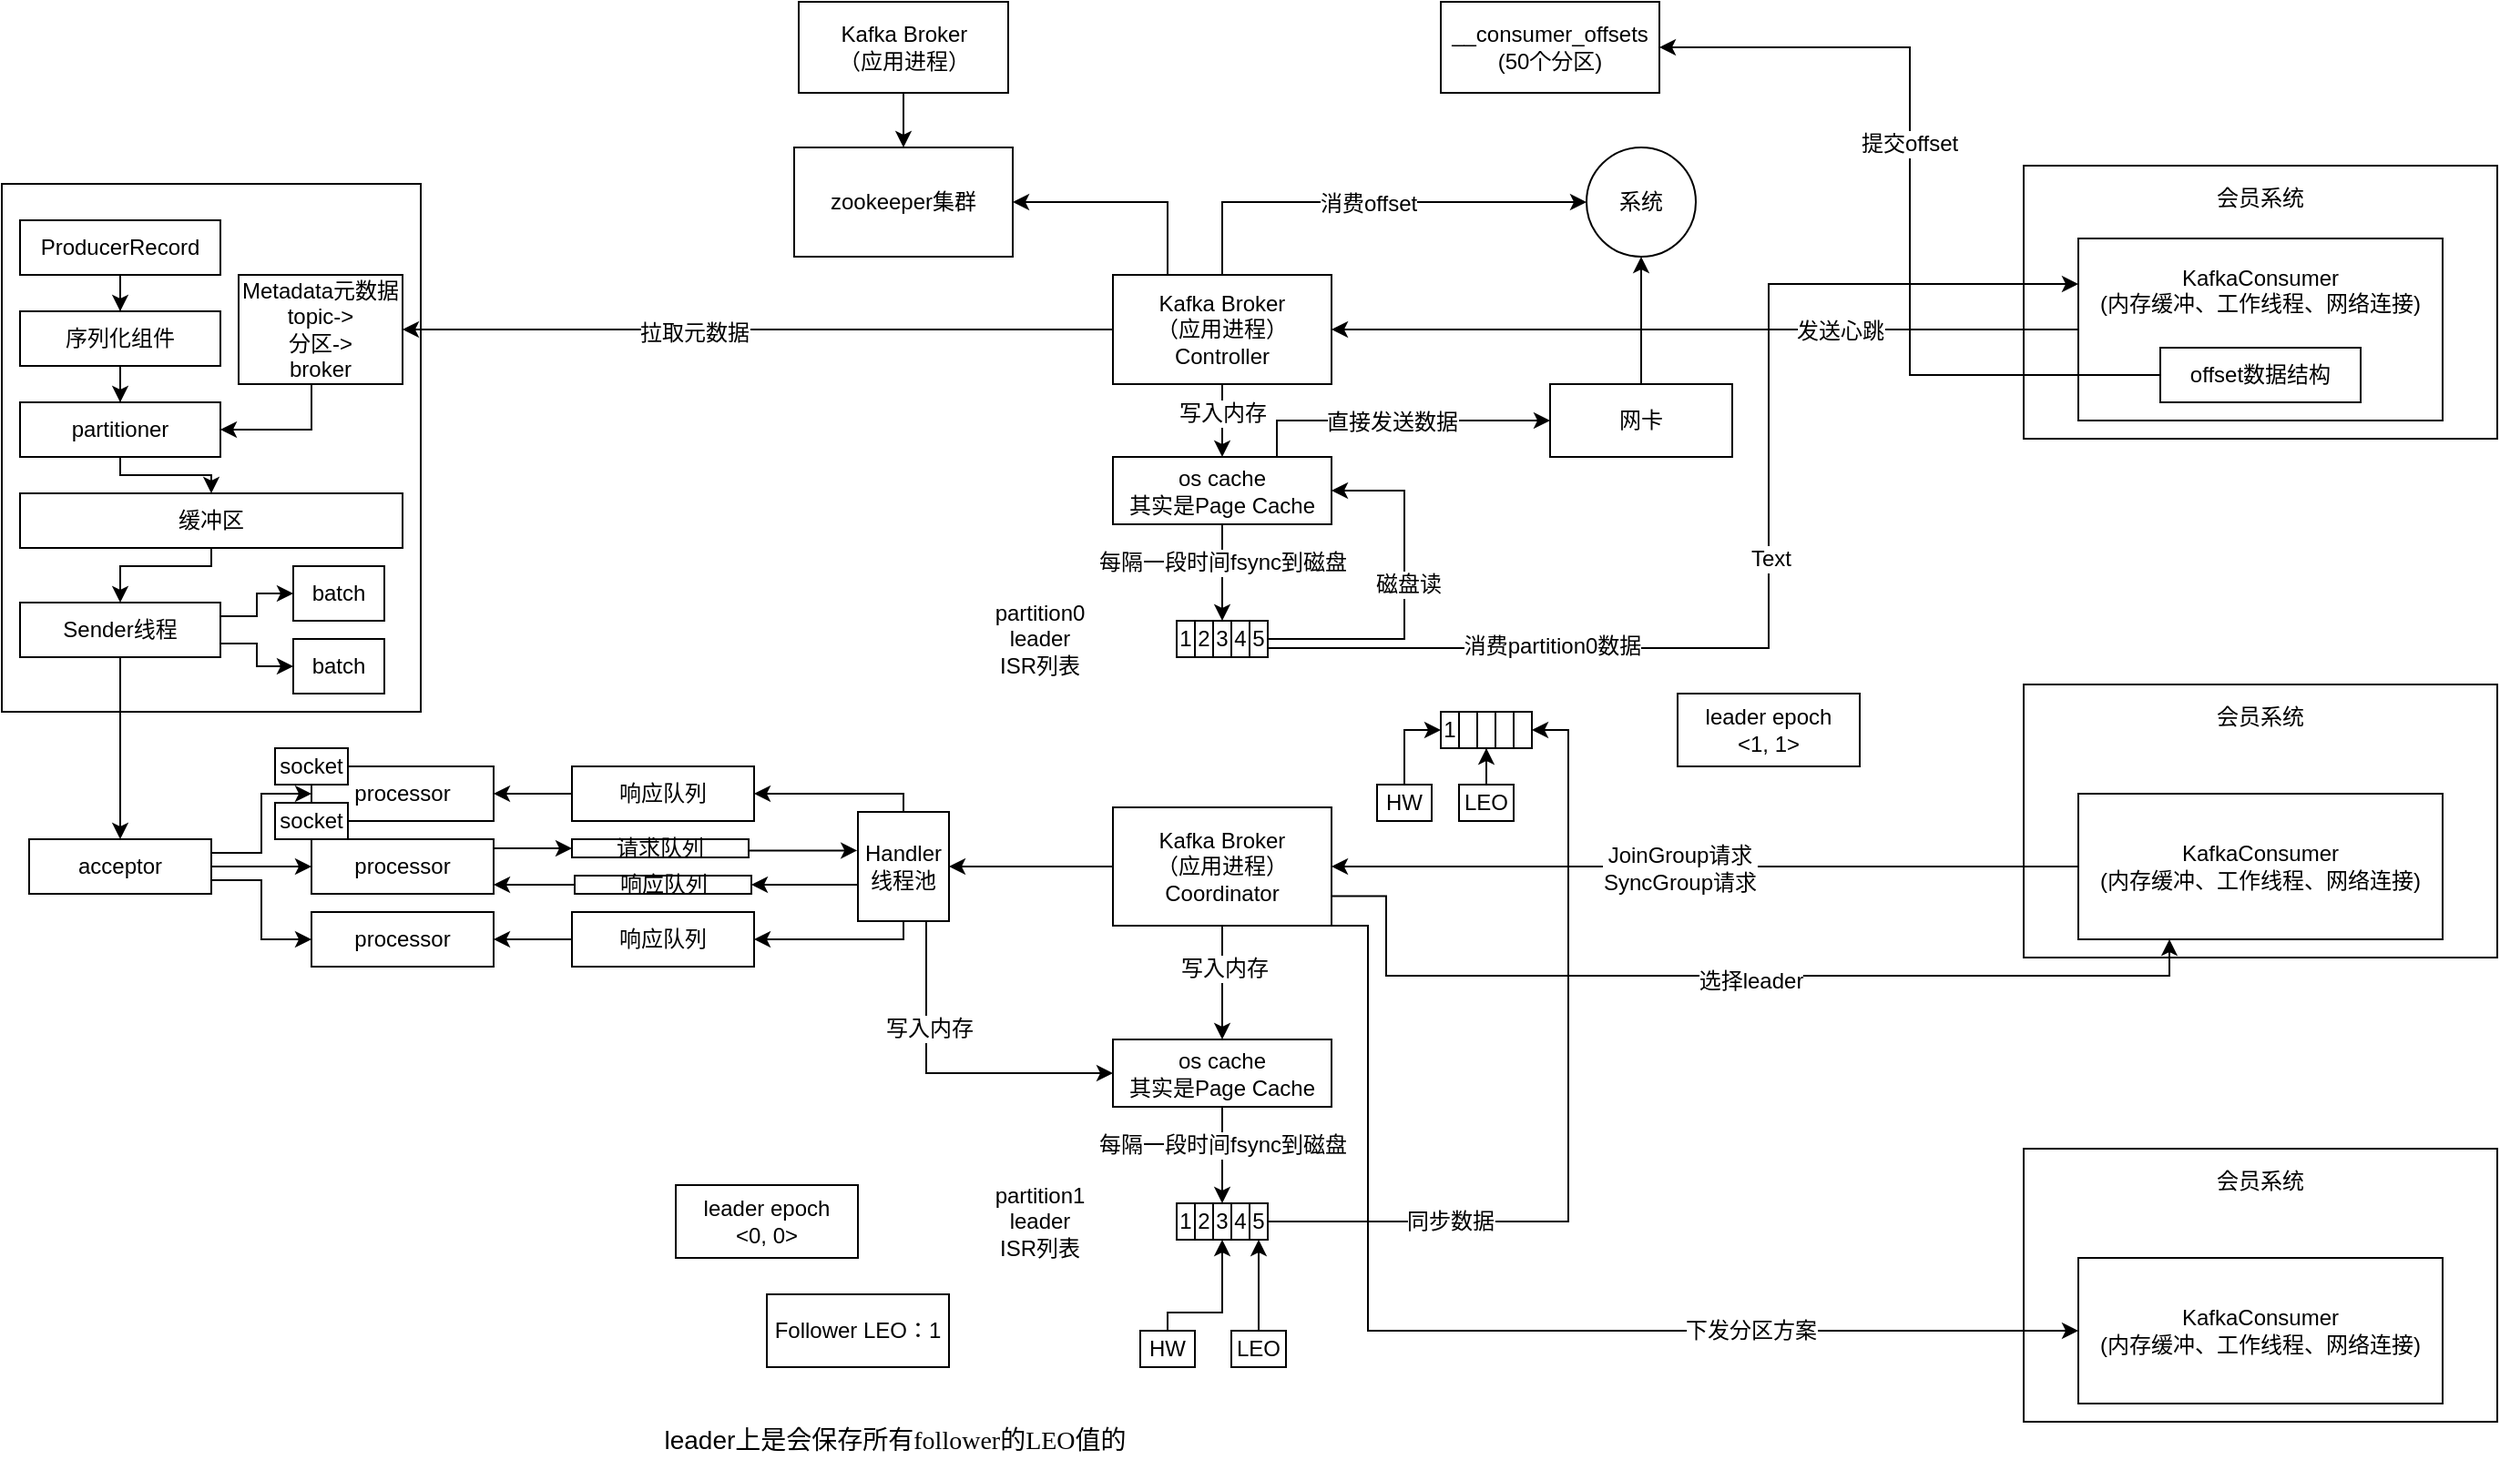 <mxfile version="13.0.3" type="device"><diagram id="F9GoPBIL4Y2GwkQwNlgj" name="第 1 页"><mxGraphModel dx="1264" dy="592" grid="1" gridSize="10" guides="1" tooltips="1" connect="1" arrows="1" fold="1" page="1" pageScale="1" pageWidth="827" pageHeight="1169" math="0" shadow="0"><root><mxCell id="0"/><mxCell id="1" parent="0"/><mxCell id="ZJF8en1MvVYXbwIb_WXR-1" value="" style="rounded=0;whiteSpace=wrap;html=1;" parent="1" vertex="1"><mxGeometry x="50" y="110" width="230" height="290" as="geometry"/></mxCell><mxCell id="ZJF8en1MvVYXbwIb_WXR-4" style="edgeStyle=orthogonalEdgeStyle;rounded=0;orthogonalLoop=1;jettySize=auto;html=1;entryX=0.5;entryY=0;entryDx=0;entryDy=0;" parent="1" source="ZJF8en1MvVYXbwIb_WXR-2" target="ZJF8en1MvVYXbwIb_WXR-3" edge="1"><mxGeometry relative="1" as="geometry"/></mxCell><mxCell id="ZJF8en1MvVYXbwIb_WXR-2" value="ProducerRecord" style="rounded=0;whiteSpace=wrap;html=1;" parent="1" vertex="1"><mxGeometry x="60" y="130" width="110" height="30" as="geometry"/></mxCell><mxCell id="ZJF8en1MvVYXbwIb_WXR-6" style="edgeStyle=orthogonalEdgeStyle;rounded=0;orthogonalLoop=1;jettySize=auto;html=1;entryX=0.5;entryY=0;entryDx=0;entryDy=0;" parent="1" source="ZJF8en1MvVYXbwIb_WXR-3" target="ZJF8en1MvVYXbwIb_WXR-5" edge="1"><mxGeometry relative="1" as="geometry"/></mxCell><mxCell id="ZJF8en1MvVYXbwIb_WXR-3" value="序列化组件" style="rounded=0;whiteSpace=wrap;html=1;" parent="1" vertex="1"><mxGeometry x="60" y="180" width="110" height="30" as="geometry"/></mxCell><mxCell id="ZJF8en1MvVYXbwIb_WXR-11" style="edgeStyle=orthogonalEdgeStyle;rounded=0;orthogonalLoop=1;jettySize=auto;html=1;entryX=0.5;entryY=0;entryDx=0;entryDy=0;" parent="1" source="ZJF8en1MvVYXbwIb_WXR-5" target="ZJF8en1MvVYXbwIb_WXR-7" edge="1"><mxGeometry relative="1" as="geometry"><Array as="points"><mxPoint x="115" y="270"/><mxPoint x="165" y="270"/></Array></mxGeometry></mxCell><mxCell id="ZJF8en1MvVYXbwIb_WXR-5" value="partitioner" style="rounded=0;whiteSpace=wrap;html=1;" parent="1" vertex="1"><mxGeometry x="60" y="230" width="110" height="30" as="geometry"/></mxCell><mxCell id="ZJF8en1MvVYXbwIb_WXR-14" style="edgeStyle=orthogonalEdgeStyle;rounded=0;orthogonalLoop=1;jettySize=auto;html=1;exitX=0.5;exitY=1;exitDx=0;exitDy=0;entryX=0.5;entryY=0;entryDx=0;entryDy=0;" parent="1" source="ZJF8en1MvVYXbwIb_WXR-7" target="ZJF8en1MvVYXbwIb_WXR-13" edge="1"><mxGeometry relative="1" as="geometry"><Array as="points"><mxPoint x="165" y="320"/><mxPoint x="115" y="320"/></Array></mxGeometry></mxCell><mxCell id="ZJF8en1MvVYXbwIb_WXR-7" value="缓冲区" style="rounded=0;whiteSpace=wrap;html=1;" parent="1" vertex="1"><mxGeometry x="60" y="280" width="210" height="30" as="geometry"/></mxCell><mxCell id="ZJF8en1MvVYXbwIb_WXR-9" style="edgeStyle=orthogonalEdgeStyle;rounded=0;orthogonalLoop=1;jettySize=auto;html=1;entryX=1;entryY=0.5;entryDx=0;entryDy=0;" parent="1" source="ZJF8en1MvVYXbwIb_WXR-8" target="ZJF8en1MvVYXbwIb_WXR-5" edge="1"><mxGeometry relative="1" as="geometry"><Array as="points"><mxPoint x="220" y="245"/></Array></mxGeometry></mxCell><mxCell id="ZJF8en1MvVYXbwIb_WXR-8" value="Metadata元数据&lt;br&gt;topic-&amp;gt;&lt;br&gt;分区-&amp;gt;&lt;br&gt;broker" style="rounded=0;whiteSpace=wrap;html=1;" parent="1" vertex="1"><mxGeometry x="180" y="160" width="90" height="60" as="geometry"/></mxCell><mxCell id="ZJF8en1MvVYXbwIb_WXR-17" style="edgeStyle=orthogonalEdgeStyle;rounded=0;orthogonalLoop=1;jettySize=auto;html=1;exitX=1;exitY=0.25;exitDx=0;exitDy=0;entryX=0;entryY=0.5;entryDx=0;entryDy=0;" parent="1" source="ZJF8en1MvVYXbwIb_WXR-13" target="ZJF8en1MvVYXbwIb_WXR-15" edge="1"><mxGeometry relative="1" as="geometry"/></mxCell><mxCell id="ZJF8en1MvVYXbwIb_WXR-18" style="edgeStyle=orthogonalEdgeStyle;rounded=0;orthogonalLoop=1;jettySize=auto;html=1;exitX=1;exitY=0.75;exitDx=0;exitDy=0;entryX=0;entryY=0.5;entryDx=0;entryDy=0;" parent="1" source="ZJF8en1MvVYXbwIb_WXR-13" target="ZJF8en1MvVYXbwIb_WXR-16" edge="1"><mxGeometry relative="1" as="geometry"/></mxCell><mxCell id="ZJF8en1MvVYXbwIb_WXR-26" style="edgeStyle=orthogonalEdgeStyle;rounded=0;orthogonalLoop=1;jettySize=auto;html=1;entryX=0.5;entryY=0;entryDx=0;entryDy=0;" parent="1" source="ZJF8en1MvVYXbwIb_WXR-13" target="ZJF8en1MvVYXbwIb_WXR-22" edge="1"><mxGeometry relative="1" as="geometry"/></mxCell><mxCell id="ZJF8en1MvVYXbwIb_WXR-13" value="Sender线程" style="rounded=0;whiteSpace=wrap;html=1;" parent="1" vertex="1"><mxGeometry x="60" y="340" width="110" height="30" as="geometry"/></mxCell><mxCell id="ZJF8en1MvVYXbwIb_WXR-15" value="batch" style="rounded=0;whiteSpace=wrap;html=1;" parent="1" vertex="1"><mxGeometry x="210" y="320" width="50" height="30" as="geometry"/></mxCell><mxCell id="ZJF8en1MvVYXbwIb_WXR-16" value="batch" style="rounded=0;whiteSpace=wrap;html=1;" parent="1" vertex="1"><mxGeometry x="210" y="360" width="50" height="30" as="geometry"/></mxCell><mxCell id="ZJF8en1MvVYXbwIb_WXR-20" style="edgeStyle=orthogonalEdgeStyle;rounded=0;orthogonalLoop=1;jettySize=auto;html=1;entryX=1;entryY=0.5;entryDx=0;entryDy=0;" parent="1" source="ZJF8en1MvVYXbwIb_WXR-19" target="ZJF8en1MvVYXbwIb_WXR-8" edge="1"><mxGeometry relative="1" as="geometry"/></mxCell><mxCell id="ZJF8en1MvVYXbwIb_WXR-21" value="拉取元数据" style="text;html=1;align=center;verticalAlign=middle;resizable=0;points=[];labelBackgroundColor=#ffffff;" parent="ZJF8en1MvVYXbwIb_WXR-20" vertex="1" connectable="0"><mxGeometry x="0.182" y="2" relative="1" as="geometry"><mxPoint as="offset"/></mxGeometry></mxCell><mxCell id="ZJF8en1MvVYXbwIb_WXR-77" style="edgeStyle=orthogonalEdgeStyle;rounded=0;orthogonalLoop=1;jettySize=auto;html=1;entryX=0.5;entryY=0;entryDx=0;entryDy=0;" parent="1" source="ZJF8en1MvVYXbwIb_WXR-19" target="ZJF8en1MvVYXbwIb_WXR-71" edge="1"><mxGeometry relative="1" as="geometry"/></mxCell><mxCell id="ZJF8en1MvVYXbwIb_WXR-78" value="写入内存" style="text;html=1;align=center;verticalAlign=middle;resizable=0;points=[];labelBackgroundColor=#ffffff;" parent="ZJF8en1MvVYXbwIb_WXR-77" vertex="1" connectable="0"><mxGeometry x="-0.236" relative="1" as="geometry"><mxPoint as="offset"/></mxGeometry></mxCell><mxCell id="ZJF8en1MvVYXbwIb_WXR-88" style="edgeStyle=orthogonalEdgeStyle;rounded=0;orthogonalLoop=1;jettySize=auto;html=1;exitX=0.25;exitY=0;exitDx=0;exitDy=0;entryX=1;entryY=0.5;entryDx=0;entryDy=0;" parent="1" source="ZJF8en1MvVYXbwIb_WXR-19" target="ZJF8en1MvVYXbwIb_WXR-85" edge="1"><mxGeometry relative="1" as="geometry"/></mxCell><mxCell id="ZJF8en1MvVYXbwIb_WXR-94" style="edgeStyle=orthogonalEdgeStyle;rounded=0;orthogonalLoop=1;jettySize=auto;html=1;entryX=0;entryY=0.5;entryDx=0;entryDy=0;" parent="1" source="ZJF8en1MvVYXbwIb_WXR-19" target="ZJF8en1MvVYXbwIb_WXR-92" edge="1"><mxGeometry relative="1" as="geometry"><Array as="points"><mxPoint x="720" y="120"/></Array></mxGeometry></mxCell><mxCell id="ZJF8en1MvVYXbwIb_WXR-95" value="消费offset" style="text;html=1;align=center;verticalAlign=middle;resizable=0;points=[];labelBackgroundColor=#ffffff;" parent="ZJF8en1MvVYXbwIb_WXR-94" vertex="1" connectable="0"><mxGeometry x="-0.003" y="-1" relative="1" as="geometry"><mxPoint as="offset"/></mxGeometry></mxCell><mxCell id="ZJF8en1MvVYXbwIb_WXR-19" value="Kafka Broker&lt;br&gt;（应用进程）&lt;br&gt;Controller" style="rounded=0;whiteSpace=wrap;html=1;" parent="1" vertex="1"><mxGeometry x="660" y="160" width="120" height="60" as="geometry"/></mxCell><mxCell id="ZJF8en1MvVYXbwIb_WXR-27" style="edgeStyle=orthogonalEdgeStyle;rounded=0;orthogonalLoop=1;jettySize=auto;html=1;exitX=1;exitY=0.25;exitDx=0;exitDy=0;entryX=0;entryY=0.5;entryDx=0;entryDy=0;" parent="1" source="ZJF8en1MvVYXbwIb_WXR-22" target="ZJF8en1MvVYXbwIb_WXR-23" edge="1"><mxGeometry relative="1" as="geometry"/></mxCell><mxCell id="ZJF8en1MvVYXbwIb_WXR-28" style="edgeStyle=orthogonalEdgeStyle;rounded=0;orthogonalLoop=1;jettySize=auto;html=1;entryX=0;entryY=0.5;entryDx=0;entryDy=0;" parent="1" source="ZJF8en1MvVYXbwIb_WXR-22" target="ZJF8en1MvVYXbwIb_WXR-24" edge="1"><mxGeometry relative="1" as="geometry"/></mxCell><mxCell id="ZJF8en1MvVYXbwIb_WXR-29" style="edgeStyle=orthogonalEdgeStyle;rounded=0;orthogonalLoop=1;jettySize=auto;html=1;exitX=1;exitY=0.75;exitDx=0;exitDy=0;entryX=0;entryY=0.5;entryDx=0;entryDy=0;" parent="1" source="ZJF8en1MvVYXbwIb_WXR-22" target="ZJF8en1MvVYXbwIb_WXR-25" edge="1"><mxGeometry relative="1" as="geometry"/></mxCell><mxCell id="ZJF8en1MvVYXbwIb_WXR-22" value="acceptor" style="rounded=0;whiteSpace=wrap;html=1;" parent="1" vertex="1"><mxGeometry x="65" y="470" width="100" height="30" as="geometry"/></mxCell><mxCell id="ZJF8en1MvVYXbwIb_WXR-23" value="processor" style="rounded=0;whiteSpace=wrap;html=1;" parent="1" vertex="1"><mxGeometry x="220" y="430" width="100" height="30" as="geometry"/></mxCell><mxCell id="ZJF8en1MvVYXbwIb_WXR-33" style="edgeStyle=orthogonalEdgeStyle;rounded=0;orthogonalLoop=1;jettySize=auto;html=1;entryX=0;entryY=0.5;entryDx=0;entryDy=0;" parent="1" source="ZJF8en1MvVYXbwIb_WXR-24" target="ZJF8en1MvVYXbwIb_WXR-32" edge="1"><mxGeometry relative="1" as="geometry"><Array as="points"><mxPoint x="330" y="475"/><mxPoint x="330" y="475"/></Array></mxGeometry></mxCell><mxCell id="ZJF8en1MvVYXbwIb_WXR-24" value="processor" style="rounded=0;whiteSpace=wrap;html=1;" parent="1" vertex="1"><mxGeometry x="220" y="470" width="100" height="30" as="geometry"/></mxCell><mxCell id="ZJF8en1MvVYXbwIb_WXR-25" value="processor" style="rounded=0;whiteSpace=wrap;html=1;" parent="1" vertex="1"><mxGeometry x="220" y="510" width="100" height="30" as="geometry"/></mxCell><mxCell id="ZJF8en1MvVYXbwIb_WXR-30" value="socket" style="rounded=0;whiteSpace=wrap;html=1;" parent="1" vertex="1"><mxGeometry x="200" y="420" width="40" height="20" as="geometry"/></mxCell><mxCell id="ZJF8en1MvVYXbwIb_WXR-31" value="socket" style="rounded=0;whiteSpace=wrap;html=1;" parent="1" vertex="1"><mxGeometry x="200" y="450" width="40" height="20" as="geometry"/></mxCell><mxCell id="ZJF8en1MvVYXbwIb_WXR-35" style="edgeStyle=orthogonalEdgeStyle;rounded=0;orthogonalLoop=1;jettySize=auto;html=1;entryX=-0.009;entryY=0.353;entryDx=0;entryDy=0;entryPerimeter=0;" parent="1" source="ZJF8en1MvVYXbwIb_WXR-32" target="ZJF8en1MvVYXbwIb_WXR-34" edge="1"><mxGeometry relative="1" as="geometry"><Array as="points"><mxPoint x="520" y="476"/></Array></mxGeometry></mxCell><mxCell id="ZJF8en1MvVYXbwIb_WXR-32" value="请求队列" style="rounded=0;whiteSpace=wrap;html=1;" parent="1" vertex="1"><mxGeometry x="363" y="470" width="97" height="10" as="geometry"/></mxCell><mxCell id="ZJF8en1MvVYXbwIb_WXR-40" style="edgeStyle=orthogonalEdgeStyle;rounded=0;orthogonalLoop=1;jettySize=auto;html=1;entryX=1;entryY=0.5;entryDx=0;entryDy=0;" parent="1" source="ZJF8en1MvVYXbwIb_WXR-34" target="ZJF8en1MvVYXbwIb_WXR-36" edge="1"><mxGeometry relative="1" as="geometry"><Array as="points"><mxPoint x="545" y="445"/></Array></mxGeometry></mxCell><mxCell id="ZJF8en1MvVYXbwIb_WXR-43" style="edgeStyle=orthogonalEdgeStyle;rounded=0;orthogonalLoop=1;jettySize=auto;html=1;entryX=1;entryY=0.5;entryDx=0;entryDy=0;" parent="1" source="ZJF8en1MvVYXbwIb_WXR-34" target="ZJF8en1MvVYXbwIb_WXR-42" edge="1"><mxGeometry relative="1" as="geometry"><Array as="points"><mxPoint x="545" y="525"/></Array></mxGeometry></mxCell><mxCell id="ZJF8en1MvVYXbwIb_WXR-48" style="edgeStyle=orthogonalEdgeStyle;rounded=0;orthogonalLoop=1;jettySize=auto;html=1;exitX=0;exitY=0.75;exitDx=0;exitDy=0;entryX=1;entryY=0.5;entryDx=0;entryDy=0;" parent="1" source="ZJF8en1MvVYXbwIb_WXR-34" target="ZJF8en1MvVYXbwIb_WXR-45" edge="1"><mxGeometry relative="1" as="geometry"><Array as="points"><mxPoint x="520" y="495"/></Array></mxGeometry></mxCell><mxCell id="ZJF8en1MvVYXbwIb_WXR-54" style="edgeStyle=orthogonalEdgeStyle;rounded=0;orthogonalLoop=1;jettySize=auto;html=1;exitX=0.75;exitY=1;exitDx=0;exitDy=0;entryX=0;entryY=0.5;entryDx=0;entryDy=0;" parent="1" source="ZJF8en1MvVYXbwIb_WXR-34" target="ZJF8en1MvVYXbwIb_WXR-51" edge="1"><mxGeometry relative="1" as="geometry"/></mxCell><mxCell id="ZJF8en1MvVYXbwIb_WXR-55" value="写入内存" style="text;html=1;align=center;verticalAlign=middle;resizable=0;points=[];labelBackgroundColor=#ffffff;" parent="ZJF8en1MvVYXbwIb_WXR-54" vertex="1" connectable="0"><mxGeometry x="-0.371" y="1" relative="1" as="geometry"><mxPoint as="offset"/></mxGeometry></mxCell><mxCell id="ZJF8en1MvVYXbwIb_WXR-34" value="Handler线程池" style="rounded=0;whiteSpace=wrap;html=1;" parent="1" vertex="1"><mxGeometry x="520" y="455" width="50" height="60" as="geometry"/></mxCell><mxCell id="ZJF8en1MvVYXbwIb_WXR-41" style="edgeStyle=orthogonalEdgeStyle;rounded=0;orthogonalLoop=1;jettySize=auto;html=1;entryX=1;entryY=0.5;entryDx=0;entryDy=0;" parent="1" source="ZJF8en1MvVYXbwIb_WXR-36" target="ZJF8en1MvVYXbwIb_WXR-23" edge="1"><mxGeometry relative="1" as="geometry"/></mxCell><mxCell id="ZJF8en1MvVYXbwIb_WXR-36" value="响应队列" style="rounded=0;whiteSpace=wrap;html=1;" parent="1" vertex="1"><mxGeometry x="363" y="430" width="100" height="30" as="geometry"/></mxCell><mxCell id="ZJF8en1MvVYXbwIb_WXR-44" style="edgeStyle=orthogonalEdgeStyle;rounded=0;orthogonalLoop=1;jettySize=auto;html=1;entryX=1;entryY=0.5;entryDx=0;entryDy=0;" parent="1" source="ZJF8en1MvVYXbwIb_WXR-42" target="ZJF8en1MvVYXbwIb_WXR-25" edge="1"><mxGeometry relative="1" as="geometry"/></mxCell><mxCell id="ZJF8en1MvVYXbwIb_WXR-42" value="响应队列" style="rounded=0;whiteSpace=wrap;html=1;" parent="1" vertex="1"><mxGeometry x="363" y="510" width="100" height="30" as="geometry"/></mxCell><mxCell id="ZJF8en1MvVYXbwIb_WXR-47" style="edgeStyle=orthogonalEdgeStyle;rounded=0;orthogonalLoop=1;jettySize=auto;html=1;entryX=1;entryY=0.833;entryDx=0;entryDy=0;entryPerimeter=0;" parent="1" source="ZJF8en1MvVYXbwIb_WXR-45" target="ZJF8en1MvVYXbwIb_WXR-24" edge="1"><mxGeometry relative="1" as="geometry"/></mxCell><mxCell id="ZJF8en1MvVYXbwIb_WXR-45" value="响应队列" style="rounded=0;whiteSpace=wrap;html=1;" parent="1" vertex="1"><mxGeometry x="364.5" y="490" width="97" height="10" as="geometry"/></mxCell><mxCell id="ZJF8en1MvVYXbwIb_WXR-50" style="edgeStyle=orthogonalEdgeStyle;rounded=0;orthogonalLoop=1;jettySize=auto;html=1;entryX=1;entryY=0.5;entryDx=0;entryDy=0;" parent="1" source="ZJF8en1MvVYXbwIb_WXR-49" target="ZJF8en1MvVYXbwIb_WXR-34" edge="1"><mxGeometry relative="1" as="geometry"/></mxCell><mxCell id="ZJF8en1MvVYXbwIb_WXR-52" style="edgeStyle=orthogonalEdgeStyle;rounded=0;orthogonalLoop=1;jettySize=auto;html=1;entryX=0.5;entryY=0;entryDx=0;entryDy=0;" parent="1" source="ZJF8en1MvVYXbwIb_WXR-49" target="ZJF8en1MvVYXbwIb_WXR-51" edge="1"><mxGeometry relative="1" as="geometry"/></mxCell><mxCell id="ZJF8en1MvVYXbwIb_WXR-53" value="写入内存" style="text;html=1;align=center;verticalAlign=middle;resizable=0;points=[];labelBackgroundColor=#ffffff;" parent="ZJF8en1MvVYXbwIb_WXR-52" vertex="1" connectable="0"><mxGeometry x="-0.254" y="1" relative="1" as="geometry"><mxPoint as="offset"/></mxGeometry></mxCell><mxCell id="ZJF8en1MvVYXbwIb_WXR-49" value="Kafka Broker&lt;br&gt;（应用进程）&lt;br&gt;Coordinator" style="rounded=0;whiteSpace=wrap;html=1;" parent="1" vertex="1"><mxGeometry x="660" y="452.5" width="120" height="65" as="geometry"/></mxCell><mxCell id="ZJF8en1MvVYXbwIb_WXR-61" style="edgeStyle=orthogonalEdgeStyle;rounded=0;orthogonalLoop=1;jettySize=auto;html=1;entryX=0.5;entryY=0;entryDx=0;entryDy=0;" parent="1" source="ZJF8en1MvVYXbwIb_WXR-51" target="ZJF8en1MvVYXbwIb_WXR-58" edge="1"><mxGeometry relative="1" as="geometry"/></mxCell><mxCell id="ZJF8en1MvVYXbwIb_WXR-62" value="每隔一段时间fsync到磁盘" style="text;html=1;align=center;verticalAlign=middle;resizable=0;points=[];labelBackgroundColor=#ffffff;" parent="ZJF8en1MvVYXbwIb_WXR-61" vertex="1" connectable="0"><mxGeometry x="-0.231" relative="1" as="geometry"><mxPoint as="offset"/></mxGeometry></mxCell><mxCell id="ZJF8en1MvVYXbwIb_WXR-51" value="os cache&lt;br&gt;其实是Page Cache" style="rounded=0;whiteSpace=wrap;html=1;" parent="1" vertex="1"><mxGeometry x="660" y="580" width="120" height="37" as="geometry"/></mxCell><mxCell id="ZJF8en1MvVYXbwIb_WXR-56" value="1" style="rounded=0;whiteSpace=wrap;html=1;" parent="1" vertex="1"><mxGeometry x="695" y="670" width="10" height="20" as="geometry"/></mxCell><mxCell id="ZJF8en1MvVYXbwIb_WXR-57" value="2" style="rounded=0;whiteSpace=wrap;html=1;" parent="1" vertex="1"><mxGeometry x="705" y="670" width="10" height="20" as="geometry"/></mxCell><mxCell id="ZJF8en1MvVYXbwIb_WXR-58" value="3" style="rounded=0;whiteSpace=wrap;html=1;" parent="1" vertex="1"><mxGeometry x="715" y="670" width="10" height="20" as="geometry"/></mxCell><mxCell id="ZJF8en1MvVYXbwIb_WXR-59" value="4" style="rounded=0;whiteSpace=wrap;html=1;" parent="1" vertex="1"><mxGeometry x="725" y="670" width="10" height="20" as="geometry"/></mxCell><mxCell id="ZJF8en1MvVYXbwIb_WXR-149" style="edgeStyle=orthogonalEdgeStyle;rounded=0;orthogonalLoop=1;jettySize=auto;html=1;exitX=1;exitY=0.75;exitDx=0;exitDy=0;entryX=1;entryY=0.5;entryDx=0;entryDy=0;" parent="1" source="ZJF8en1MvVYXbwIb_WXR-60" target="ZJF8en1MvVYXbwIb_WXR-143" edge="1"><mxGeometry relative="1" as="geometry"><mxPoint x="860" y="680" as="targetPoint"/><Array as="points"><mxPoint x="745" y="680"/><mxPoint x="910" y="680"/><mxPoint x="910" y="410"/></Array></mxGeometry></mxCell><mxCell id="ZJF8en1MvVYXbwIb_WXR-150" value="同步数据" style="text;html=1;align=center;verticalAlign=middle;resizable=0;points=[];labelBackgroundColor=#ffffff;" parent="ZJF8en1MvVYXbwIb_WXR-149" vertex="1" connectable="0"><mxGeometry x="-0.546" relative="1" as="geometry"><mxPoint as="offset"/></mxGeometry></mxCell><mxCell id="ZJF8en1MvVYXbwIb_WXR-60" value="5" style="rounded=0;whiteSpace=wrap;html=1;" parent="1" vertex="1"><mxGeometry x="735" y="670" width="10" height="20" as="geometry"/></mxCell><mxCell id="ZJF8en1MvVYXbwIb_WXR-65" style="edgeStyle=orthogonalEdgeStyle;rounded=0;orthogonalLoop=1;jettySize=auto;html=1;entryX=0.5;entryY=1;entryDx=0;entryDy=0;" parent="1" source="ZJF8en1MvVYXbwIb_WXR-63" target="ZJF8en1MvVYXbwIb_WXR-58" edge="1"><mxGeometry relative="1" as="geometry"><Array as="points"><mxPoint x="690" y="730"/><mxPoint x="720" y="730"/></Array></mxGeometry></mxCell><mxCell id="ZJF8en1MvVYXbwIb_WXR-63" value="HW" style="rounded=0;whiteSpace=wrap;html=1;" parent="1" vertex="1"><mxGeometry x="675" y="740" width="30" height="20" as="geometry"/></mxCell><mxCell id="ZJF8en1MvVYXbwIb_WXR-68" style="edgeStyle=orthogonalEdgeStyle;rounded=0;orthogonalLoop=1;jettySize=auto;html=1;entryX=0.5;entryY=1;entryDx=0;entryDy=0;" parent="1" source="ZJF8en1MvVYXbwIb_WXR-66" target="ZJF8en1MvVYXbwIb_WXR-60" edge="1"><mxGeometry relative="1" as="geometry"/></mxCell><mxCell id="ZJF8en1MvVYXbwIb_WXR-66" value="LEO" style="rounded=0;whiteSpace=wrap;html=1;" parent="1" vertex="1"><mxGeometry x="725" y="740" width="30" height="20" as="geometry"/></mxCell><mxCell id="ZJF8en1MvVYXbwIb_WXR-69" style="edgeStyle=orthogonalEdgeStyle;rounded=0;orthogonalLoop=1;jettySize=auto;html=1;entryX=0.5;entryY=0;entryDx=0;entryDy=0;" parent="1" source="ZJF8en1MvVYXbwIb_WXR-71" target="ZJF8en1MvVYXbwIb_WXR-74" edge="1"><mxGeometry relative="1" as="geometry"/></mxCell><mxCell id="ZJF8en1MvVYXbwIb_WXR-70" value="每隔一段时间fsync到磁盘" style="text;html=1;align=center;verticalAlign=middle;resizable=0;points=[];labelBackgroundColor=#ffffff;" parent="ZJF8en1MvVYXbwIb_WXR-69" vertex="1" connectable="0"><mxGeometry x="-0.231" relative="1" as="geometry"><mxPoint as="offset"/></mxGeometry></mxCell><mxCell id="ZJF8en1MvVYXbwIb_WXR-90" style="edgeStyle=orthogonalEdgeStyle;rounded=0;orthogonalLoop=1;jettySize=auto;html=1;exitX=0.75;exitY=0;exitDx=0;exitDy=0;entryX=0;entryY=0.5;entryDx=0;entryDy=0;" parent="1" source="ZJF8en1MvVYXbwIb_WXR-71" target="ZJF8en1MvVYXbwIb_WXR-89" edge="1"><mxGeometry relative="1" as="geometry"/></mxCell><mxCell id="ZJF8en1MvVYXbwIb_WXR-91" value="直接发送数据" style="text;html=1;align=center;verticalAlign=middle;resizable=0;points=[];labelBackgroundColor=#ffffff;" parent="ZJF8en1MvVYXbwIb_WXR-90" vertex="1" connectable="0"><mxGeometry x="-0.028" y="-1" relative="1" as="geometry"><mxPoint as="offset"/></mxGeometry></mxCell><mxCell id="ZJF8en1MvVYXbwIb_WXR-71" value="os cache&lt;br&gt;其实是Page Cache" style="rounded=0;whiteSpace=wrap;html=1;" parent="1" vertex="1"><mxGeometry x="660" y="260" width="120" height="37" as="geometry"/></mxCell><mxCell id="ZJF8en1MvVYXbwIb_WXR-72" value="1" style="rounded=0;whiteSpace=wrap;html=1;" parent="1" vertex="1"><mxGeometry x="695" y="350" width="10" height="20" as="geometry"/></mxCell><mxCell id="ZJF8en1MvVYXbwIb_WXR-73" value="2" style="rounded=0;whiteSpace=wrap;html=1;" parent="1" vertex="1"><mxGeometry x="705" y="350" width="10" height="20" as="geometry"/></mxCell><mxCell id="ZJF8en1MvVYXbwIb_WXR-74" value="3" style="rounded=0;whiteSpace=wrap;html=1;" parent="1" vertex="1"><mxGeometry x="715" y="350" width="10" height="20" as="geometry"/></mxCell><mxCell id="ZJF8en1MvVYXbwIb_WXR-75" value="4" style="rounded=0;whiteSpace=wrap;html=1;" parent="1" vertex="1"><mxGeometry x="725" y="350" width="10" height="20" as="geometry"/></mxCell><mxCell id="ZJF8en1MvVYXbwIb_WXR-79" style="edgeStyle=orthogonalEdgeStyle;rounded=0;orthogonalLoop=1;jettySize=auto;html=1;entryX=1;entryY=0.5;entryDx=0;entryDy=0;" parent="1" source="ZJF8en1MvVYXbwIb_WXR-76" target="ZJF8en1MvVYXbwIb_WXR-71" edge="1"><mxGeometry relative="1" as="geometry"><Array as="points"><mxPoint x="820" y="360"/><mxPoint x="820" y="279"/></Array></mxGeometry></mxCell><mxCell id="ZJF8en1MvVYXbwIb_WXR-80" value="磁盘读" style="text;html=1;align=center;verticalAlign=middle;resizable=0;points=[];labelBackgroundColor=#ffffff;" parent="ZJF8en1MvVYXbwIb_WXR-79" vertex="1" connectable="0"><mxGeometry x="-0.237" y="30" relative="1" as="geometry"><mxPoint x="32" y="-30" as="offset"/></mxGeometry></mxCell><mxCell id="ZJF8en1MvVYXbwIb_WXR-76" value="5" style="rounded=0;whiteSpace=wrap;html=1;" parent="1" vertex="1"><mxGeometry x="735" y="350" width="10" height="20" as="geometry"/></mxCell><mxCell id="ZJF8en1MvVYXbwIb_WXR-81" value="partition0&lt;br&gt;leader&lt;br&gt;ISR列表" style="text;html=1;strokeColor=none;fillColor=none;align=center;verticalAlign=middle;whiteSpace=wrap;rounded=0;" parent="1" vertex="1"><mxGeometry x="570" y="335" width="100" height="50" as="geometry"/></mxCell><mxCell id="ZJF8en1MvVYXbwIb_WXR-82" value="partition1&lt;br&gt;leader&lt;br&gt;ISR列表" style="text;html=1;strokeColor=none;fillColor=none;align=center;verticalAlign=middle;whiteSpace=wrap;rounded=0;" parent="1" vertex="1"><mxGeometry x="570" y="655" width="100" height="50" as="geometry"/></mxCell><mxCell id="ZJF8en1MvVYXbwIb_WXR-83" value="leader epoch&lt;br&gt;&amp;lt;0, 0&amp;gt;" style="rounded=0;whiteSpace=wrap;html=1;" parent="1" vertex="1"><mxGeometry x="420" y="660" width="100" height="40" as="geometry"/></mxCell><mxCell id="ZJF8en1MvVYXbwIb_WXR-84" value="Follower LEO：1" style="rounded=0;whiteSpace=wrap;html=1;" parent="1" vertex="1"><mxGeometry x="470" y="720" width="100" height="40" as="geometry"/></mxCell><mxCell id="ZJF8en1MvVYXbwIb_WXR-85" value="zookeeper集群" style="rounded=0;whiteSpace=wrap;html=1;" parent="1" vertex="1"><mxGeometry x="485" y="90" width="120" height="60" as="geometry"/></mxCell><mxCell id="ZJF8en1MvVYXbwIb_WXR-87" style="edgeStyle=orthogonalEdgeStyle;rounded=0;orthogonalLoop=1;jettySize=auto;html=1;exitX=0.5;exitY=1;exitDx=0;exitDy=0;entryX=0.5;entryY=0;entryDx=0;entryDy=0;" parent="1" source="ZJF8en1MvVYXbwIb_WXR-86" target="ZJF8en1MvVYXbwIb_WXR-85" edge="1"><mxGeometry relative="1" as="geometry"/></mxCell><mxCell id="ZJF8en1MvVYXbwIb_WXR-86" value="Kafka Broker&lt;br&gt;（应用进程）&lt;br&gt;" style="rounded=0;whiteSpace=wrap;html=1;" parent="1" vertex="1"><mxGeometry x="487.5" y="10" width="115" height="50" as="geometry"/></mxCell><mxCell id="ZJF8en1MvVYXbwIb_WXR-93" style="edgeStyle=orthogonalEdgeStyle;rounded=0;orthogonalLoop=1;jettySize=auto;html=1;entryX=0.5;entryY=1;entryDx=0;entryDy=0;" parent="1" source="ZJF8en1MvVYXbwIb_WXR-89" target="ZJF8en1MvVYXbwIb_WXR-92" edge="1"><mxGeometry relative="1" as="geometry"/></mxCell><mxCell id="ZJF8en1MvVYXbwIb_WXR-89" value="网卡" style="rounded=0;whiteSpace=wrap;html=1;" parent="1" vertex="1"><mxGeometry x="900" y="220" width="100" height="40" as="geometry"/></mxCell><mxCell id="ZJF8en1MvVYXbwIb_WXR-92" value="系统" style="ellipse;whiteSpace=wrap;html=1;aspect=fixed;" parent="1" vertex="1"><mxGeometry x="920" y="90" width="60" height="60" as="geometry"/></mxCell><mxCell id="ZJF8en1MvVYXbwIb_WXR-97" value="会员系统&lt;br&gt;&lt;br&gt;&lt;br&gt;&lt;br&gt;&lt;br&gt;&lt;br&gt;&lt;br&gt;&lt;br&gt;&lt;br&gt;" style="rounded=0;whiteSpace=wrap;html=1;" parent="1" vertex="1"><mxGeometry x="1160" y="100" width="260" height="150" as="geometry"/></mxCell><mxCell id="ZJF8en1MvVYXbwIb_WXR-104" style="edgeStyle=orthogonalEdgeStyle;rounded=0;orthogonalLoop=1;jettySize=auto;html=1;exitX=0;exitY=0.5;exitDx=0;exitDy=0;entryX=1;entryY=0.5;entryDx=0;entryDy=0;" parent="1" source="ZJF8en1MvVYXbwIb_WXR-102" target="ZJF8en1MvVYXbwIb_WXR-19" edge="1"><mxGeometry relative="1" as="geometry"/></mxCell><mxCell id="ZJF8en1MvVYXbwIb_WXR-105" value="发送心跳" style="text;html=1;align=center;verticalAlign=middle;resizable=0;points=[];labelBackgroundColor=#ffffff;" parent="ZJF8en1MvVYXbwIb_WXR-104" vertex="1" connectable="0"><mxGeometry x="-0.362" y="1" relative="1" as="geometry"><mxPoint as="offset"/></mxGeometry></mxCell><mxCell id="ZJF8en1MvVYXbwIb_WXR-102" value="KafkaConsumer&lt;br&gt;(内存缓冲、工作线程、网络连接)&lt;br&gt;&lt;br&gt;&lt;br&gt;&lt;br&gt;" style="rounded=0;whiteSpace=wrap;html=1;" parent="1" vertex="1"><mxGeometry x="1190" y="140" width="200" height="100" as="geometry"/></mxCell><mxCell id="ZJF8en1MvVYXbwIb_WXR-107" style="edgeStyle=orthogonalEdgeStyle;rounded=0;orthogonalLoop=1;jettySize=auto;html=1;entryX=1;entryY=0.5;entryDx=0;entryDy=0;" parent="1" source="ZJF8en1MvVYXbwIb_WXR-103" target="ZJF8en1MvVYXbwIb_WXR-106" edge="1"><mxGeometry relative="1" as="geometry"/></mxCell><mxCell id="ZJF8en1MvVYXbwIb_WXR-108" value="提交offset" style="text;html=1;align=center;verticalAlign=middle;resizable=0;points=[];labelBackgroundColor=#ffffff;" parent="ZJF8en1MvVYXbwIb_WXR-107" vertex="1" connectable="0"><mxGeometry x="0.164" y="1" relative="1" as="geometry"><mxPoint as="offset"/></mxGeometry></mxCell><mxCell id="ZJF8en1MvVYXbwIb_WXR-103" value="offset数据结构" style="rounded=0;whiteSpace=wrap;html=1;" parent="1" vertex="1"><mxGeometry x="1235" y="200" width="110" height="30" as="geometry"/></mxCell><mxCell id="ZJF8en1MvVYXbwIb_WXR-106" value="__consumer_offsets&lt;br&gt;(50个分区)" style="rounded=0;whiteSpace=wrap;html=1;" parent="1" vertex="1"><mxGeometry x="840" y="10" width="120" height="50" as="geometry"/></mxCell><mxCell id="ZJF8en1MvVYXbwIb_WXR-109" style="edgeStyle=orthogonalEdgeStyle;rounded=0;orthogonalLoop=1;jettySize=auto;html=1;exitX=1;exitY=0.75;exitDx=0;exitDy=0;entryX=0;entryY=0.25;entryDx=0;entryDy=0;" parent="1" source="ZJF8en1MvVYXbwIb_WXR-76" target="ZJF8en1MvVYXbwIb_WXR-102" edge="1"><mxGeometry relative="1" as="geometry"><Array as="points"><mxPoint x="1020" y="365"/><mxPoint x="1020" y="165"/></Array></mxGeometry></mxCell><mxCell id="ZJF8en1MvVYXbwIb_WXR-110" value="Text" style="text;html=1;align=center;verticalAlign=middle;resizable=0;points=[];labelBackgroundColor=#ffffff;" parent="ZJF8en1MvVYXbwIb_WXR-109" vertex="1" connectable="0"><mxGeometry x="-0.147" y="49" relative="1" as="geometry"><mxPoint x="50" y="-49" as="offset"/></mxGeometry></mxCell><mxCell id="ZJF8en1MvVYXbwIb_WXR-111" value="消费partition0数据" style="text;html=1;align=center;verticalAlign=middle;resizable=0;points=[];labelBackgroundColor=#ffffff;" parent="ZJF8en1MvVYXbwIb_WXR-109" vertex="1" connectable="0"><mxGeometry x="-0.517" y="1" relative="1" as="geometry"><mxPoint as="offset"/></mxGeometry></mxCell><mxCell id="ZJF8en1MvVYXbwIb_WXR-112" value="会员系统&lt;br&gt;&lt;br&gt;&lt;br&gt;&lt;br&gt;&lt;br&gt;&lt;br&gt;&lt;br&gt;&lt;br&gt;&lt;br&gt;" style="rounded=0;whiteSpace=wrap;html=1;" parent="1" vertex="1"><mxGeometry x="1160" y="385" width="260" height="150" as="geometry"/></mxCell><mxCell id="ZJF8en1MvVYXbwIb_WXR-115" style="edgeStyle=orthogonalEdgeStyle;rounded=0;orthogonalLoop=1;jettySize=auto;html=1;exitX=0;exitY=0.5;exitDx=0;exitDy=0;entryX=1;entryY=0.5;entryDx=0;entryDy=0;" parent="1" source="ZJF8en1MvVYXbwIb_WXR-113" target="ZJF8en1MvVYXbwIb_WXR-49" edge="1"><mxGeometry relative="1" as="geometry"/></mxCell><mxCell id="ZJF8en1MvVYXbwIb_WXR-116" value="JoinGroup请求&lt;br&gt;SyncGroup请求" style="text;html=1;align=center;verticalAlign=middle;resizable=0;points=[];labelBackgroundColor=#ffffff;" parent="ZJF8en1MvVYXbwIb_WXR-115" vertex="1" connectable="0"><mxGeometry x="0.068" y="1" relative="1" as="geometry"><mxPoint as="offset"/></mxGeometry></mxCell><mxCell id="ZJF8en1MvVYXbwIb_WXR-113" value="KafkaConsumer&lt;br&gt;(内存缓冲、工作线程、网络连接)" style="rounded=0;whiteSpace=wrap;html=1;" parent="1" vertex="1"><mxGeometry x="1190" y="445" width="200" height="80" as="geometry"/></mxCell><mxCell id="ZJF8en1MvVYXbwIb_WXR-117" style="edgeStyle=orthogonalEdgeStyle;rounded=0;orthogonalLoop=1;jettySize=auto;html=1;exitX=1;exitY=0.75;exitDx=0;exitDy=0;entryX=0.25;entryY=1;entryDx=0;entryDy=0;" parent="1" source="ZJF8en1MvVYXbwIb_WXR-49" target="ZJF8en1MvVYXbwIb_WXR-113" edge="1"><mxGeometry relative="1" as="geometry"><Array as="points"><mxPoint x="810" y="501"/><mxPoint x="810" y="545"/><mxPoint x="1240" y="545"/></Array></mxGeometry></mxCell><mxCell id="ZJF8en1MvVYXbwIb_WXR-118" value="选择leader" style="text;html=1;align=center;verticalAlign=middle;resizable=0;points=[];labelBackgroundColor=#ffffff;" parent="ZJF8en1MvVYXbwIb_WXR-117" vertex="1" connectable="0"><mxGeometry x="0.04" y="-3" relative="1" as="geometry"><mxPoint x="1" as="offset"/></mxGeometry></mxCell><mxCell id="ZJF8en1MvVYXbwIb_WXR-119" value="会员系统&lt;br&gt;&lt;br&gt;&lt;br&gt;&lt;br&gt;&lt;br&gt;&lt;br&gt;&lt;br&gt;&lt;br&gt;&lt;br&gt;" style="rounded=0;whiteSpace=wrap;html=1;" parent="1" vertex="1"><mxGeometry x="1160" y="640" width="260" height="150" as="geometry"/></mxCell><mxCell id="ZJF8en1MvVYXbwIb_WXR-120" value="KafkaConsumer&lt;br&gt;(内存缓冲、工作线程、网络连接)" style="rounded=0;whiteSpace=wrap;html=1;" parent="1" vertex="1"><mxGeometry x="1190" y="700" width="200" height="80" as="geometry"/></mxCell><mxCell id="ZJF8en1MvVYXbwIb_WXR-121" style="edgeStyle=orthogonalEdgeStyle;rounded=0;orthogonalLoop=1;jettySize=auto;html=1;exitX=0.75;exitY=1;exitDx=0;exitDy=0;entryX=0;entryY=0.5;entryDx=0;entryDy=0;" parent="1" source="ZJF8en1MvVYXbwIb_WXR-49" target="ZJF8en1MvVYXbwIb_WXR-120" edge="1"><mxGeometry relative="1" as="geometry"><Array as="points"><mxPoint x="800" y="517"/><mxPoint x="800" y="740"/></Array></mxGeometry></mxCell><mxCell id="ZJF8en1MvVYXbwIb_WXR-122" value="下发分区方案" style="text;html=1;align=center;verticalAlign=middle;resizable=0;points=[];labelBackgroundColor=#ffffff;" parent="ZJF8en1MvVYXbwIb_WXR-121" vertex="1" connectable="0"><mxGeometry x="0.176" y="-2" relative="1" as="geometry"><mxPoint x="93.18" y="-2.04" as="offset"/></mxGeometry></mxCell><mxCell id="ZJF8en1MvVYXbwIb_WXR-139" value="1" style="rounded=0;whiteSpace=wrap;html=1;" parent="1" vertex="1"><mxGeometry x="840" y="400" width="10" height="20" as="geometry"/></mxCell><mxCell id="ZJF8en1MvVYXbwIb_WXR-140" value="" style="rounded=0;whiteSpace=wrap;html=1;" parent="1" vertex="1"><mxGeometry x="850" y="400" width="10" height="20" as="geometry"/></mxCell><mxCell id="ZJF8en1MvVYXbwIb_WXR-141" value="" style="rounded=0;whiteSpace=wrap;html=1;" parent="1" vertex="1"><mxGeometry x="860" y="400" width="10" height="20" as="geometry"/></mxCell><mxCell id="ZJF8en1MvVYXbwIb_WXR-142" value="" style="rounded=0;whiteSpace=wrap;html=1;" parent="1" vertex="1"><mxGeometry x="870" y="400" width="10" height="20" as="geometry"/></mxCell><mxCell id="ZJF8en1MvVYXbwIb_WXR-143" value="" style="rounded=0;whiteSpace=wrap;html=1;" parent="1" vertex="1"><mxGeometry x="880" y="400" width="10" height="20" as="geometry"/></mxCell><mxCell id="ZJF8en1MvVYXbwIb_WXR-147" style="edgeStyle=orthogonalEdgeStyle;rounded=0;orthogonalLoop=1;jettySize=auto;html=1;entryX=0;entryY=0.5;entryDx=0;entryDy=0;" parent="1" source="ZJF8en1MvVYXbwIb_WXR-144" target="ZJF8en1MvVYXbwIb_WXR-139" edge="1"><mxGeometry relative="1" as="geometry"><Array as="points"><mxPoint x="820" y="410"/></Array></mxGeometry></mxCell><mxCell id="ZJF8en1MvVYXbwIb_WXR-144" value="HW" style="rounded=0;whiteSpace=wrap;html=1;" parent="1" vertex="1"><mxGeometry x="805" y="440" width="30" height="20" as="geometry"/></mxCell><mxCell id="ZJF8en1MvVYXbwIb_WXR-148" style="edgeStyle=orthogonalEdgeStyle;rounded=0;orthogonalLoop=1;jettySize=auto;html=1;entryX=0.5;entryY=1;entryDx=0;entryDy=0;" parent="1" source="ZJF8en1MvVYXbwIb_WXR-145" target="ZJF8en1MvVYXbwIb_WXR-141" edge="1"><mxGeometry relative="1" as="geometry"/></mxCell><mxCell id="ZJF8en1MvVYXbwIb_WXR-145" value="LEO" style="rounded=0;whiteSpace=wrap;html=1;" parent="1" vertex="1"><mxGeometry x="850" y="440" width="30" height="20" as="geometry"/></mxCell><mxCell id="ZJF8en1MvVYXbwIb_WXR-151" value="leader epoch&lt;br&gt;&amp;lt;1, 1&amp;gt;" style="rounded=0;whiteSpace=wrap;html=1;" parent="1" vertex="1"><mxGeometry x="970" y="390" width="100" height="40" as="geometry"/></mxCell><mxCell id="U2_2YcK64eWkp-A3y241-1" value="&lt;p class=&quot;MsoNormal&quot;&gt;&lt;span style=&quot;font-size: 10.5pt&quot;&gt;leader&lt;font face=&quot;宋体&quot;&gt;上是会保存所有&lt;/font&gt;&lt;font face=&quot;Calibri&quot;&gt;follower&lt;/font&gt;&lt;font face=&quot;宋体&quot;&gt;的&lt;/font&gt;&lt;font face=&quot;Calibri&quot;&gt;LEO&lt;/font&gt;&lt;font face=&quot;宋体&quot;&gt;值的&lt;/font&gt;&lt;/span&gt;&lt;/p&gt;" style="text;html=1;align=center;verticalAlign=middle;resizable=0;points=[];autosize=1;" vertex="1" parent="1"><mxGeometry x="405" y="780" width="270" height="40" as="geometry"/></mxCell></root></mxGraphModel></diagram></mxfile>